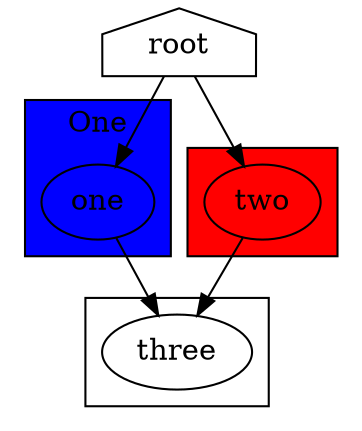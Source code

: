digraph G {
    subgraph cluster_one {
        URL="http://example.com/"
        label="One"
        style="filled"
        fillcolor="#0000ff"
    one;
    }
    subgraph cluster_two {
        style="filled"
        fillcolor="#ff0000"
    two;
    }
    subgraph cluster_three {
    three;
    }
    root -> one;
    root -> two;
    one -> three;
    two -> three;
    root [shape="house"];
}
